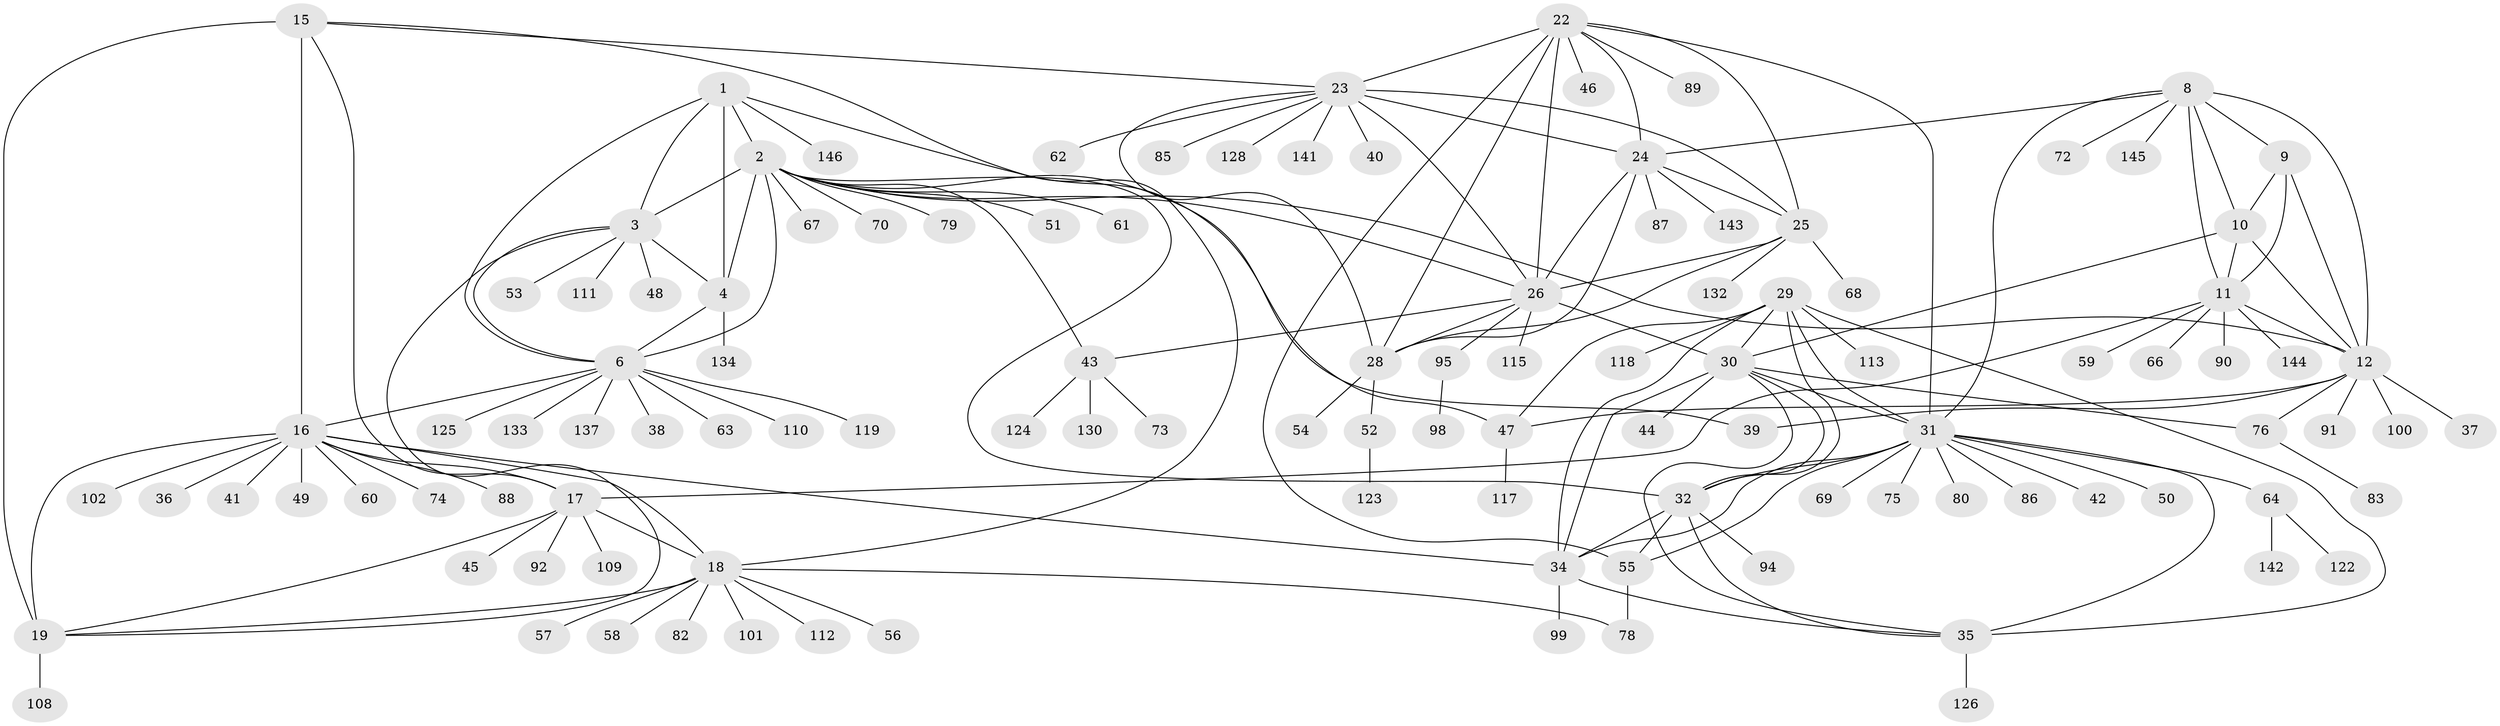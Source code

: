 // original degree distribution, {8: 0.06164383561643835, 7: 0.0410958904109589, 14: 0.02054794520547945, 15: 0.00684931506849315, 9: 0.03424657534246575, 12: 0.00684931506849315, 11: 0.0136986301369863, 6: 0.0136986301369863, 10: 0.0273972602739726, 13: 0.00684931506849315, 16: 0.00684931506849315, 1: 0.6095890410958904, 2: 0.1095890410958904, 4: 0.0273972602739726, 3: 0.0136986301369863}
// Generated by graph-tools (version 1.1) at 2025/11/02/27/25 16:11:37]
// undirected, 113 vertices, 167 edges
graph export_dot {
graph [start="1"]
  node [color=gray90,style=filled];
  1 [super="+84"];
  2 [super="+7"];
  3 [super="+5"];
  4;
  6 [super="+97"];
  8 [super="+14"];
  9 [super="+135"];
  10 [super="+104"];
  11 [super="+13"];
  12 [super="+107"];
  15 [super="+96"];
  16 [super="+20"];
  17 [super="+139"];
  18 [super="+136"];
  19 [super="+21"];
  22 [super="+131"];
  23 [super="+106"];
  24 [super="+127"];
  25;
  26 [super="+27"];
  28 [super="+138"];
  29 [super="+129"];
  30 [super="+120"];
  31 [super="+33"];
  32 [super="+105"];
  34;
  35;
  36;
  37;
  38;
  39;
  40;
  41;
  42;
  43 [super="+81"];
  44 [super="+65"];
  45;
  46;
  47;
  48;
  49;
  50;
  51;
  52;
  53;
  54;
  55 [super="+103"];
  56;
  57;
  58;
  59;
  60 [super="+71"];
  61 [super="+77"];
  62;
  63;
  64 [super="+116"];
  66;
  67;
  68;
  69;
  70;
  72;
  73;
  74;
  75;
  76 [super="+140"];
  78;
  79;
  80;
  82;
  83;
  85;
  86;
  87;
  88;
  89 [super="+93"];
  90;
  91;
  92;
  94;
  95;
  98;
  99;
  100;
  101;
  102;
  108;
  109;
  110;
  111;
  112 [super="+121"];
  113 [super="+114"];
  115;
  117;
  118;
  119;
  122;
  123;
  124;
  125;
  126;
  128;
  130;
  132;
  133;
  134;
  137;
  141;
  142;
  143;
  144;
  145;
  146;
  1 -- 2 [weight=2];
  1 -- 3 [weight=2];
  1 -- 4;
  1 -- 6;
  1 -- 146;
  1 -- 47;
  2 -- 3 [weight=4];
  2 -- 4 [weight=2];
  2 -- 6 [weight=2];
  2 -- 61;
  2 -- 32;
  2 -- 67;
  2 -- 70;
  2 -- 39;
  2 -- 12;
  2 -- 79;
  2 -- 51;
  2 -- 26;
  2 -- 43;
  3 -- 4 [weight=2];
  3 -- 6 [weight=2];
  3 -- 19;
  3 -- 48;
  3 -- 111;
  3 -- 53;
  4 -- 6;
  4 -- 134;
  6 -- 38;
  6 -- 63;
  6 -- 110;
  6 -- 119;
  6 -- 125;
  6 -- 133;
  6 -- 137;
  6 -- 16;
  8 -- 9 [weight=2];
  8 -- 10 [weight=2];
  8 -- 11 [weight=4];
  8 -- 12 [weight=2];
  8 -- 145;
  8 -- 72;
  8 -- 24;
  8 -- 31;
  9 -- 10;
  9 -- 11 [weight=2];
  9 -- 12;
  10 -- 11 [weight=2];
  10 -- 12;
  10 -- 30;
  11 -- 12 [weight=2];
  11 -- 59;
  11 -- 90;
  11 -- 144;
  11 -- 17;
  11 -- 66;
  12 -- 37;
  12 -- 39;
  12 -- 47;
  12 -- 76;
  12 -- 91;
  12 -- 100;
  15 -- 16 [weight=2];
  15 -- 17;
  15 -- 18;
  15 -- 19 [weight=2];
  15 -- 23;
  16 -- 17 [weight=2];
  16 -- 18 [weight=2];
  16 -- 19 [weight=4];
  16 -- 34;
  16 -- 41;
  16 -- 49;
  16 -- 60;
  16 -- 74;
  16 -- 36;
  16 -- 102;
  16 -- 88;
  17 -- 18;
  17 -- 19 [weight=2];
  17 -- 45;
  17 -- 92;
  17 -- 109;
  18 -- 19 [weight=2];
  18 -- 56;
  18 -- 57;
  18 -- 58;
  18 -- 78;
  18 -- 82;
  18 -- 101;
  18 -- 112;
  19 -- 108;
  22 -- 23;
  22 -- 24;
  22 -- 25;
  22 -- 26 [weight=2];
  22 -- 28;
  22 -- 46;
  22 -- 55;
  22 -- 89;
  22 -- 31;
  23 -- 24;
  23 -- 25;
  23 -- 26 [weight=2];
  23 -- 28;
  23 -- 40;
  23 -- 62;
  23 -- 85;
  23 -- 128;
  23 -- 141;
  24 -- 25;
  24 -- 26 [weight=2];
  24 -- 28;
  24 -- 87;
  24 -- 143;
  25 -- 26 [weight=2];
  25 -- 28;
  25 -- 68;
  25 -- 132;
  26 -- 28 [weight=2];
  26 -- 30;
  26 -- 43;
  26 -- 115;
  26 -- 95;
  28 -- 52;
  28 -- 54;
  29 -- 30;
  29 -- 31 [weight=2];
  29 -- 32;
  29 -- 34;
  29 -- 35;
  29 -- 47;
  29 -- 113;
  29 -- 118;
  30 -- 31 [weight=2];
  30 -- 32;
  30 -- 34;
  30 -- 35;
  30 -- 44;
  30 -- 76;
  31 -- 32 [weight=2];
  31 -- 34 [weight=2];
  31 -- 35 [weight=2];
  31 -- 64;
  31 -- 69;
  31 -- 75;
  31 -- 80;
  31 -- 86;
  31 -- 42;
  31 -- 50;
  31 -- 55;
  32 -- 34;
  32 -- 35;
  32 -- 55;
  32 -- 94;
  34 -- 35;
  34 -- 99;
  35 -- 126;
  43 -- 73;
  43 -- 130;
  43 -- 124;
  47 -- 117;
  52 -- 123;
  55 -- 78;
  64 -- 122;
  64 -- 142;
  76 -- 83;
  95 -- 98;
}
